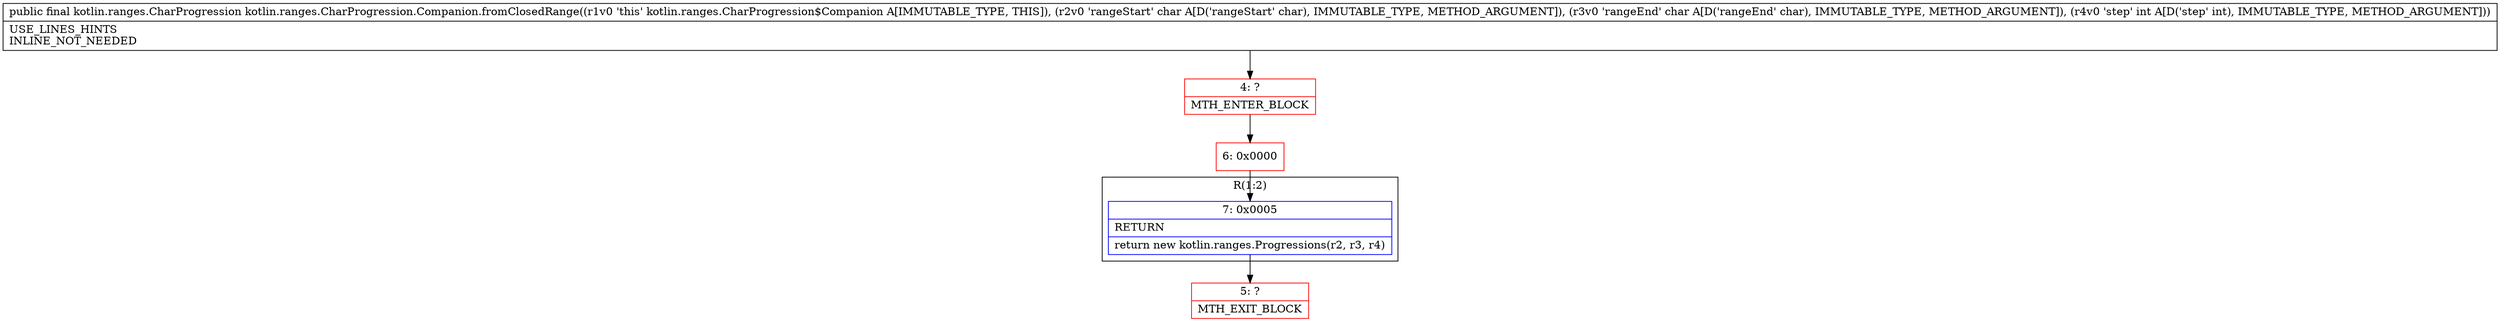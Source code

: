 digraph "CFG forkotlin.ranges.CharProgression.Companion.fromClosedRange(CCI)Lkotlin\/ranges\/CharProgression;" {
subgraph cluster_Region_2001443743 {
label = "R(1:2)";
node [shape=record,color=blue];
Node_7 [shape=record,label="{7\:\ 0x0005|RETURN\l|return new kotlin.ranges.Progressions(r2, r3, r4)\l}"];
}
Node_4 [shape=record,color=red,label="{4\:\ ?|MTH_ENTER_BLOCK\l}"];
Node_6 [shape=record,color=red,label="{6\:\ 0x0000}"];
Node_5 [shape=record,color=red,label="{5\:\ ?|MTH_EXIT_BLOCK\l}"];
MethodNode[shape=record,label="{public final kotlin.ranges.CharProgression kotlin.ranges.CharProgression.Companion.fromClosedRange((r1v0 'this' kotlin.ranges.CharProgression$Companion A[IMMUTABLE_TYPE, THIS]), (r2v0 'rangeStart' char A[D('rangeStart' char), IMMUTABLE_TYPE, METHOD_ARGUMENT]), (r3v0 'rangeEnd' char A[D('rangeEnd' char), IMMUTABLE_TYPE, METHOD_ARGUMENT]), (r4v0 'step' int A[D('step' int), IMMUTABLE_TYPE, METHOD_ARGUMENT]))  | USE_LINES_HINTS\lINLINE_NOT_NEEDED\l}"];
MethodNode -> Node_4;Node_7 -> Node_5;
Node_4 -> Node_6;
Node_6 -> Node_7;
}

